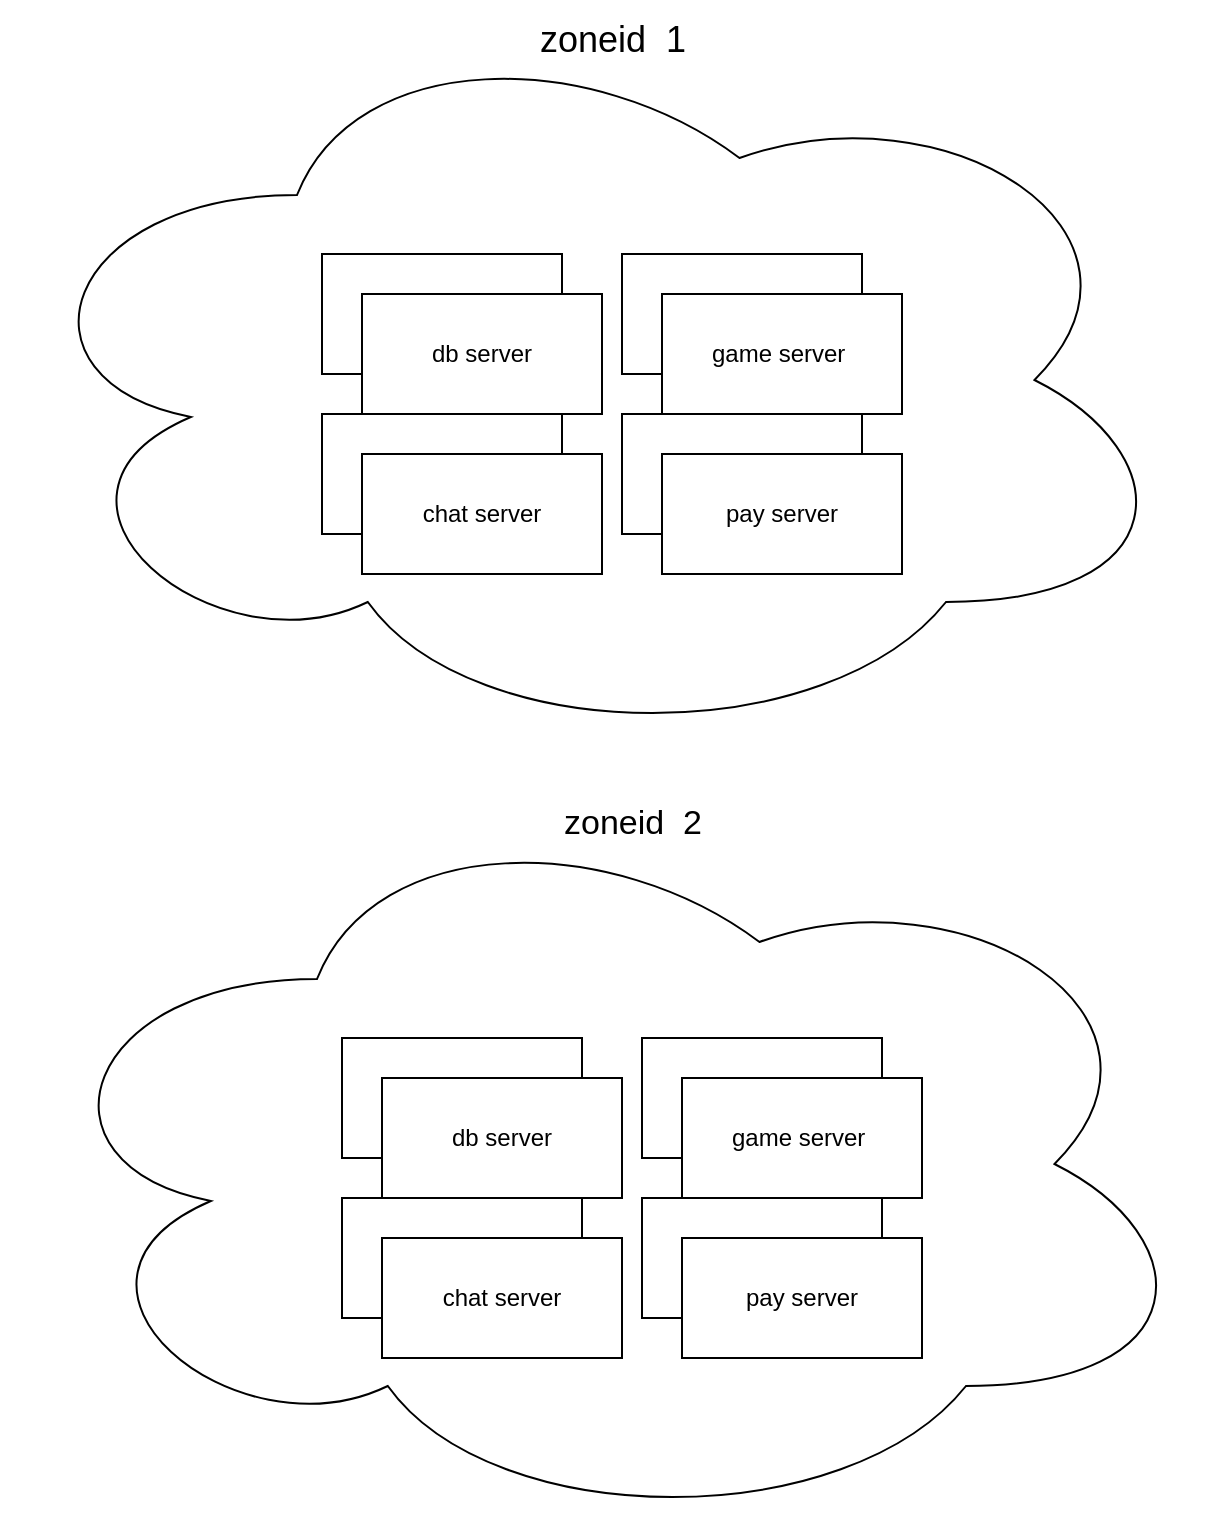 <mxfile version="22.1.15" type="github">
  <diagram name="第 1 页" id="E8smGngLi8eKLP7YgDnk">
    <mxGraphModel dx="1647" dy="848" grid="1" gridSize="10" guides="1" tooltips="1" connect="1" arrows="1" fold="1" page="1" pageScale="1" pageWidth="827" pageHeight="1169" math="0" shadow="0">
      <root>
        <mxCell id="0" />
        <mxCell id="1" parent="0" />
        <mxCell id="ADiKPcJMKOUL15N0hwYr-19" value="" style="group" vertex="1" connectable="0" parent="1">
          <mxGeometry y="118" width="590" height="370" as="geometry" />
        </mxCell>
        <mxCell id="ADiKPcJMKOUL15N0hwYr-7" value="" style="ellipse;shape=cloud;whiteSpace=wrap;html=1;" vertex="1" parent="ADiKPcJMKOUL15N0hwYr-19">
          <mxGeometry width="590" height="370" as="geometry" />
        </mxCell>
        <mxCell id="ADiKPcJMKOUL15N0hwYr-3" value="db server" style="rounded=0;whiteSpace=wrap;html=1;" vertex="1" parent="ADiKPcJMKOUL15N0hwYr-19">
          <mxGeometry x="160" y="122" width="120" height="60" as="geometry" />
        </mxCell>
        <mxCell id="ADiKPcJMKOUL15N0hwYr-4" value="chat server" style="rounded=0;whiteSpace=wrap;html=1;" vertex="1" parent="ADiKPcJMKOUL15N0hwYr-19">
          <mxGeometry x="160" y="202" width="120" height="60" as="geometry" />
        </mxCell>
        <mxCell id="ADiKPcJMKOUL15N0hwYr-5" value="game server 1" style="rounded=0;whiteSpace=wrap;html=1;" vertex="1" parent="ADiKPcJMKOUL15N0hwYr-19">
          <mxGeometry x="310" y="122" width="120" height="60" as="geometry" />
        </mxCell>
        <mxCell id="ADiKPcJMKOUL15N0hwYr-6" value="game server&amp;nbsp; 2" style="rounded=0;whiteSpace=wrap;html=1;" vertex="1" parent="ADiKPcJMKOUL15N0hwYr-19">
          <mxGeometry x="310" y="202" width="120" height="60" as="geometry" />
        </mxCell>
        <mxCell id="ADiKPcJMKOUL15N0hwYr-14" value="db server" style="rounded=0;whiteSpace=wrap;html=1;" vertex="1" parent="ADiKPcJMKOUL15N0hwYr-19">
          <mxGeometry x="180" y="142" width="120" height="60" as="geometry" />
        </mxCell>
        <mxCell id="ADiKPcJMKOUL15N0hwYr-15" value="chat server" style="rounded=0;whiteSpace=wrap;html=1;" vertex="1" parent="ADiKPcJMKOUL15N0hwYr-19">
          <mxGeometry x="180" y="222" width="120" height="60" as="geometry" />
        </mxCell>
        <mxCell id="ADiKPcJMKOUL15N0hwYr-16" value="game server&amp;nbsp;" style="rounded=0;whiteSpace=wrap;html=1;" vertex="1" parent="ADiKPcJMKOUL15N0hwYr-19">
          <mxGeometry x="330" y="142" width="120" height="60" as="geometry" />
        </mxCell>
        <mxCell id="ADiKPcJMKOUL15N0hwYr-17" value="pay server" style="rounded=0;whiteSpace=wrap;html=1;" vertex="1" parent="ADiKPcJMKOUL15N0hwYr-19">
          <mxGeometry x="330" y="222" width="120" height="60" as="geometry" />
        </mxCell>
        <mxCell id="ADiKPcJMKOUL15N0hwYr-18" value="&lt;font style=&quot;font-size: 18px;&quot;&gt;zoneid&amp;nbsp; 1&lt;/font&gt;" style="text;html=1;align=center;verticalAlign=middle;resizable=0;points=[];autosize=1;strokeColor=none;fillColor=none;" vertex="1" parent="ADiKPcJMKOUL15N0hwYr-19">
          <mxGeometry x="255" y="-5" width="100" height="40" as="geometry" />
        </mxCell>
        <mxCell id="ADiKPcJMKOUL15N0hwYr-20" value="" style="group" vertex="1" connectable="0" parent="1">
          <mxGeometry x="10" y="510" width="590" height="370" as="geometry" />
        </mxCell>
        <mxCell id="ADiKPcJMKOUL15N0hwYr-21" value="" style="ellipse;shape=cloud;whiteSpace=wrap;html=1;" vertex="1" parent="ADiKPcJMKOUL15N0hwYr-20">
          <mxGeometry width="590" height="370" as="geometry" />
        </mxCell>
        <mxCell id="ADiKPcJMKOUL15N0hwYr-22" value="db server" style="rounded=0;whiteSpace=wrap;html=1;" vertex="1" parent="ADiKPcJMKOUL15N0hwYr-20">
          <mxGeometry x="160" y="122" width="120" height="60" as="geometry" />
        </mxCell>
        <mxCell id="ADiKPcJMKOUL15N0hwYr-23" value="chat server" style="rounded=0;whiteSpace=wrap;html=1;" vertex="1" parent="ADiKPcJMKOUL15N0hwYr-20">
          <mxGeometry x="160" y="202" width="120" height="60" as="geometry" />
        </mxCell>
        <mxCell id="ADiKPcJMKOUL15N0hwYr-24" value="game server 1" style="rounded=0;whiteSpace=wrap;html=1;" vertex="1" parent="ADiKPcJMKOUL15N0hwYr-20">
          <mxGeometry x="310" y="122" width="120" height="60" as="geometry" />
        </mxCell>
        <mxCell id="ADiKPcJMKOUL15N0hwYr-25" value="game server&amp;nbsp; 2" style="rounded=0;whiteSpace=wrap;html=1;" vertex="1" parent="ADiKPcJMKOUL15N0hwYr-20">
          <mxGeometry x="310" y="202" width="120" height="60" as="geometry" />
        </mxCell>
        <mxCell id="ADiKPcJMKOUL15N0hwYr-26" value="db server" style="rounded=0;whiteSpace=wrap;html=1;" vertex="1" parent="ADiKPcJMKOUL15N0hwYr-20">
          <mxGeometry x="180" y="142" width="120" height="60" as="geometry" />
        </mxCell>
        <mxCell id="ADiKPcJMKOUL15N0hwYr-27" value="chat server" style="rounded=0;whiteSpace=wrap;html=1;" vertex="1" parent="ADiKPcJMKOUL15N0hwYr-20">
          <mxGeometry x="180" y="222" width="120" height="60" as="geometry" />
        </mxCell>
        <mxCell id="ADiKPcJMKOUL15N0hwYr-28" value="game server&amp;nbsp;" style="rounded=0;whiteSpace=wrap;html=1;" vertex="1" parent="ADiKPcJMKOUL15N0hwYr-20">
          <mxGeometry x="330" y="142" width="120" height="60" as="geometry" />
        </mxCell>
        <mxCell id="ADiKPcJMKOUL15N0hwYr-29" value="pay server" style="rounded=0;whiteSpace=wrap;html=1;" vertex="1" parent="ADiKPcJMKOUL15N0hwYr-20">
          <mxGeometry x="330" y="222" width="120" height="60" as="geometry" />
        </mxCell>
        <mxCell id="ADiKPcJMKOUL15N0hwYr-30" value="&lt;font style=&quot;font-size: 17px;&quot;&gt;zoneid&amp;nbsp; 2&lt;/font&gt;" style="text;html=1;align=center;verticalAlign=middle;resizable=0;points=[];autosize=1;strokeColor=none;fillColor=none;" vertex="1" parent="ADiKPcJMKOUL15N0hwYr-20">
          <mxGeometry x="260" width="90" height="30" as="geometry" />
        </mxCell>
      </root>
    </mxGraphModel>
  </diagram>
</mxfile>

